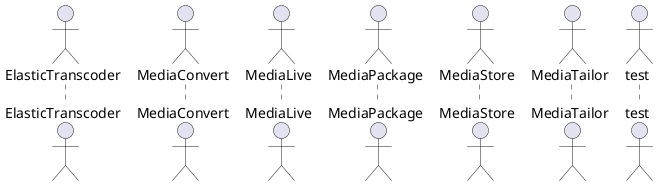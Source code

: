 @startuml


actor ElasticTranscoder
/'アップした動画とかを、例えば Android デバイス向けとかに、
いい感じにリサイズしたりしてくれる'/
actor MediaConvert
/'ファイルベースのビデオトランスコードサービス
ブロードキャストな感じで配信できる'/
actor MediaLive
/'ライブビデオプロセッシングサービス
ビデオストリームを生成'/
actor MediaPackage
/'ネット上のビデオをプロテクトするのに使う'/
actor MediaStore
/'メディアに最適化されたストレージサービス'/
actor MediaTailor
/'動画の画質とかを毀損することなく、ターゲット広告を打てたりする'/
actor test
/''/
actor test
/''/
actor test
/''/
actor test
/''/
actor test
/''/
actor test
/''/
@enduml
